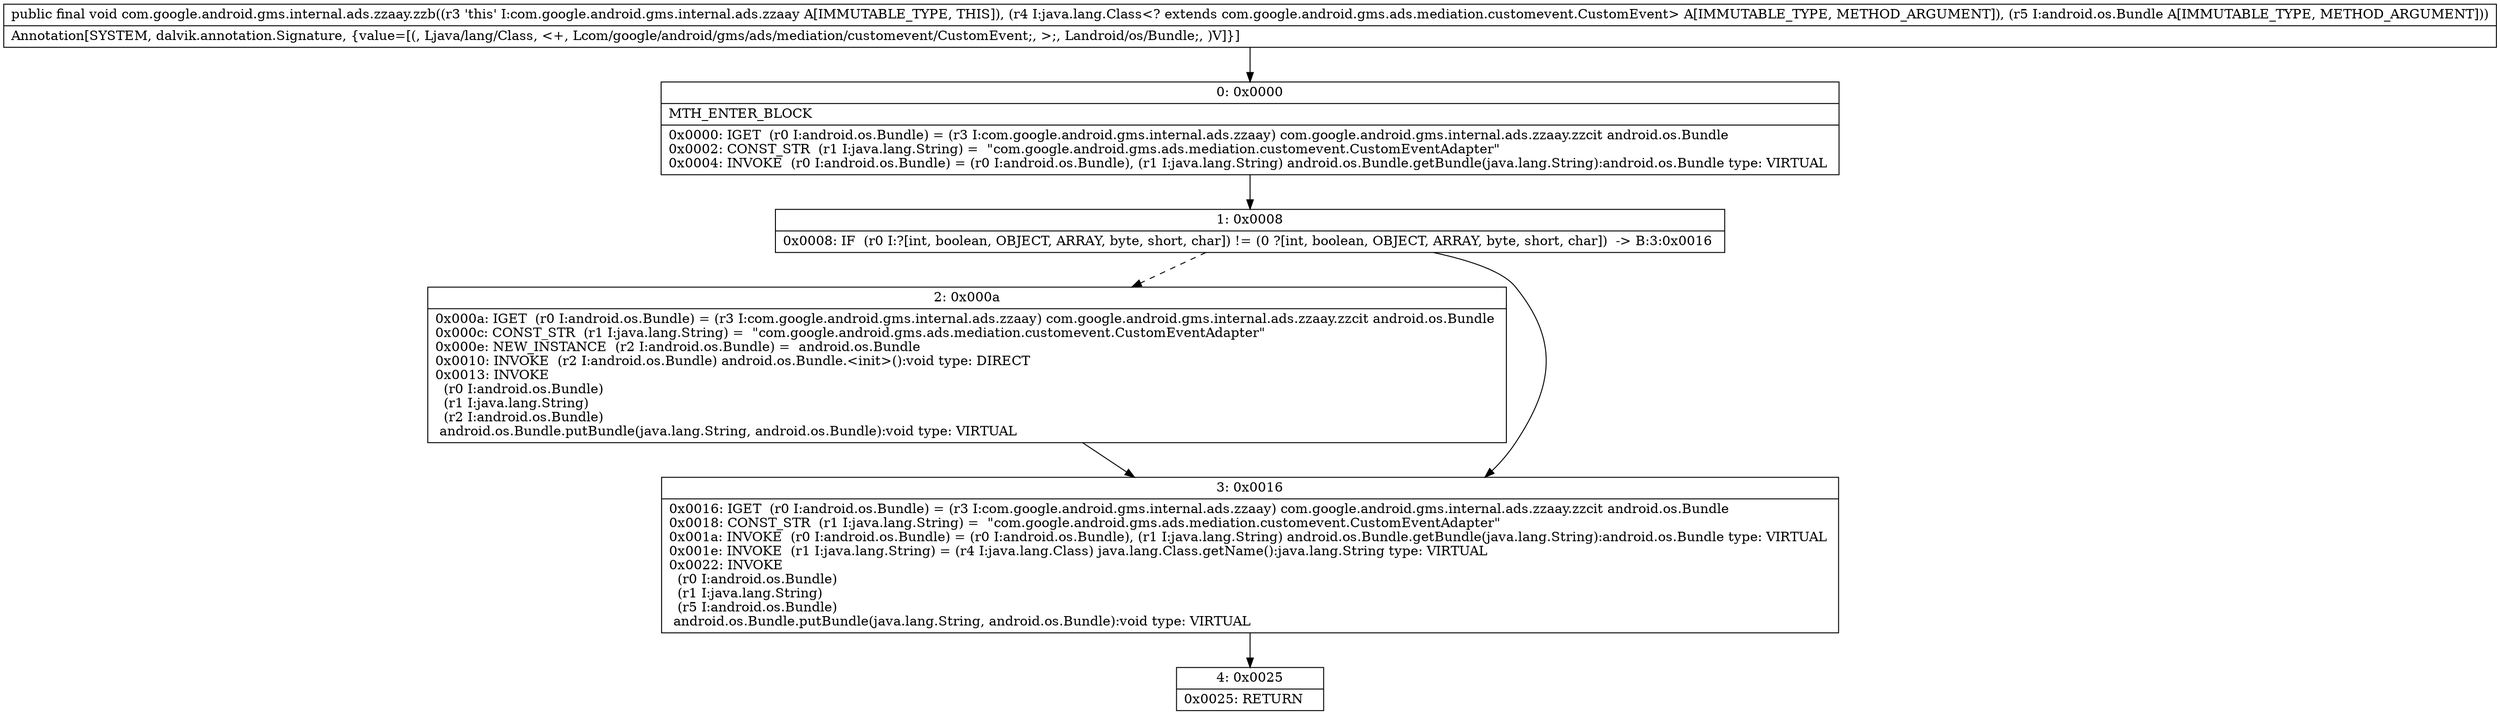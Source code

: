 digraph "CFG forcom.google.android.gms.internal.ads.zzaay.zzb(Ljava\/lang\/Class;Landroid\/os\/Bundle;)V" {
Node_0 [shape=record,label="{0\:\ 0x0000|MTH_ENTER_BLOCK\l|0x0000: IGET  (r0 I:android.os.Bundle) = (r3 I:com.google.android.gms.internal.ads.zzaay) com.google.android.gms.internal.ads.zzaay.zzcit android.os.Bundle \l0x0002: CONST_STR  (r1 I:java.lang.String) =  \"com.google.android.gms.ads.mediation.customevent.CustomEventAdapter\" \l0x0004: INVOKE  (r0 I:android.os.Bundle) = (r0 I:android.os.Bundle), (r1 I:java.lang.String) android.os.Bundle.getBundle(java.lang.String):android.os.Bundle type: VIRTUAL \l}"];
Node_1 [shape=record,label="{1\:\ 0x0008|0x0008: IF  (r0 I:?[int, boolean, OBJECT, ARRAY, byte, short, char]) != (0 ?[int, boolean, OBJECT, ARRAY, byte, short, char])  \-\> B:3:0x0016 \l}"];
Node_2 [shape=record,label="{2\:\ 0x000a|0x000a: IGET  (r0 I:android.os.Bundle) = (r3 I:com.google.android.gms.internal.ads.zzaay) com.google.android.gms.internal.ads.zzaay.zzcit android.os.Bundle \l0x000c: CONST_STR  (r1 I:java.lang.String) =  \"com.google.android.gms.ads.mediation.customevent.CustomEventAdapter\" \l0x000e: NEW_INSTANCE  (r2 I:android.os.Bundle) =  android.os.Bundle \l0x0010: INVOKE  (r2 I:android.os.Bundle) android.os.Bundle.\<init\>():void type: DIRECT \l0x0013: INVOKE  \l  (r0 I:android.os.Bundle)\l  (r1 I:java.lang.String)\l  (r2 I:android.os.Bundle)\l android.os.Bundle.putBundle(java.lang.String, android.os.Bundle):void type: VIRTUAL \l}"];
Node_3 [shape=record,label="{3\:\ 0x0016|0x0016: IGET  (r0 I:android.os.Bundle) = (r3 I:com.google.android.gms.internal.ads.zzaay) com.google.android.gms.internal.ads.zzaay.zzcit android.os.Bundle \l0x0018: CONST_STR  (r1 I:java.lang.String) =  \"com.google.android.gms.ads.mediation.customevent.CustomEventAdapter\" \l0x001a: INVOKE  (r0 I:android.os.Bundle) = (r0 I:android.os.Bundle), (r1 I:java.lang.String) android.os.Bundle.getBundle(java.lang.String):android.os.Bundle type: VIRTUAL \l0x001e: INVOKE  (r1 I:java.lang.String) = (r4 I:java.lang.Class) java.lang.Class.getName():java.lang.String type: VIRTUAL \l0x0022: INVOKE  \l  (r0 I:android.os.Bundle)\l  (r1 I:java.lang.String)\l  (r5 I:android.os.Bundle)\l android.os.Bundle.putBundle(java.lang.String, android.os.Bundle):void type: VIRTUAL \l}"];
Node_4 [shape=record,label="{4\:\ 0x0025|0x0025: RETURN   \l}"];
MethodNode[shape=record,label="{public final void com.google.android.gms.internal.ads.zzaay.zzb((r3 'this' I:com.google.android.gms.internal.ads.zzaay A[IMMUTABLE_TYPE, THIS]), (r4 I:java.lang.Class\<? extends com.google.android.gms.ads.mediation.customevent.CustomEvent\> A[IMMUTABLE_TYPE, METHOD_ARGUMENT]), (r5 I:android.os.Bundle A[IMMUTABLE_TYPE, METHOD_ARGUMENT]))  | Annotation[SYSTEM, dalvik.annotation.Signature, \{value=[(, Ljava\/lang\/Class, \<+, Lcom\/google\/android\/gms\/ads\/mediation\/customevent\/CustomEvent;, \>;, Landroid\/os\/Bundle;, )V]\}]\l}"];
MethodNode -> Node_0;
Node_0 -> Node_1;
Node_1 -> Node_2[style=dashed];
Node_1 -> Node_3;
Node_2 -> Node_3;
Node_3 -> Node_4;
}

